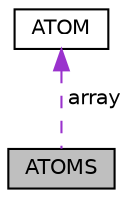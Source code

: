 digraph "ATOMS"
{
  edge [fontname="Helvetica",fontsize="10",labelfontname="Helvetica",labelfontsize="10"];
  node [fontname="Helvetica",fontsize="10",shape=record];
  Node1 [label="ATOMS",height=0.2,width=0.4,color="black", fillcolor="grey75", style="filled" fontcolor="black"];
  Node2 -> Node1 [dir="back",color="darkorchid3",fontsize="10",style="dashed",label=" array" ,fontname="Helvetica"];
  Node2 [label="ATOM",height=0.2,width=0.4,color="black", fillcolor="white", style="filled",URL="$struct_a_t_o_m.html"];
}
